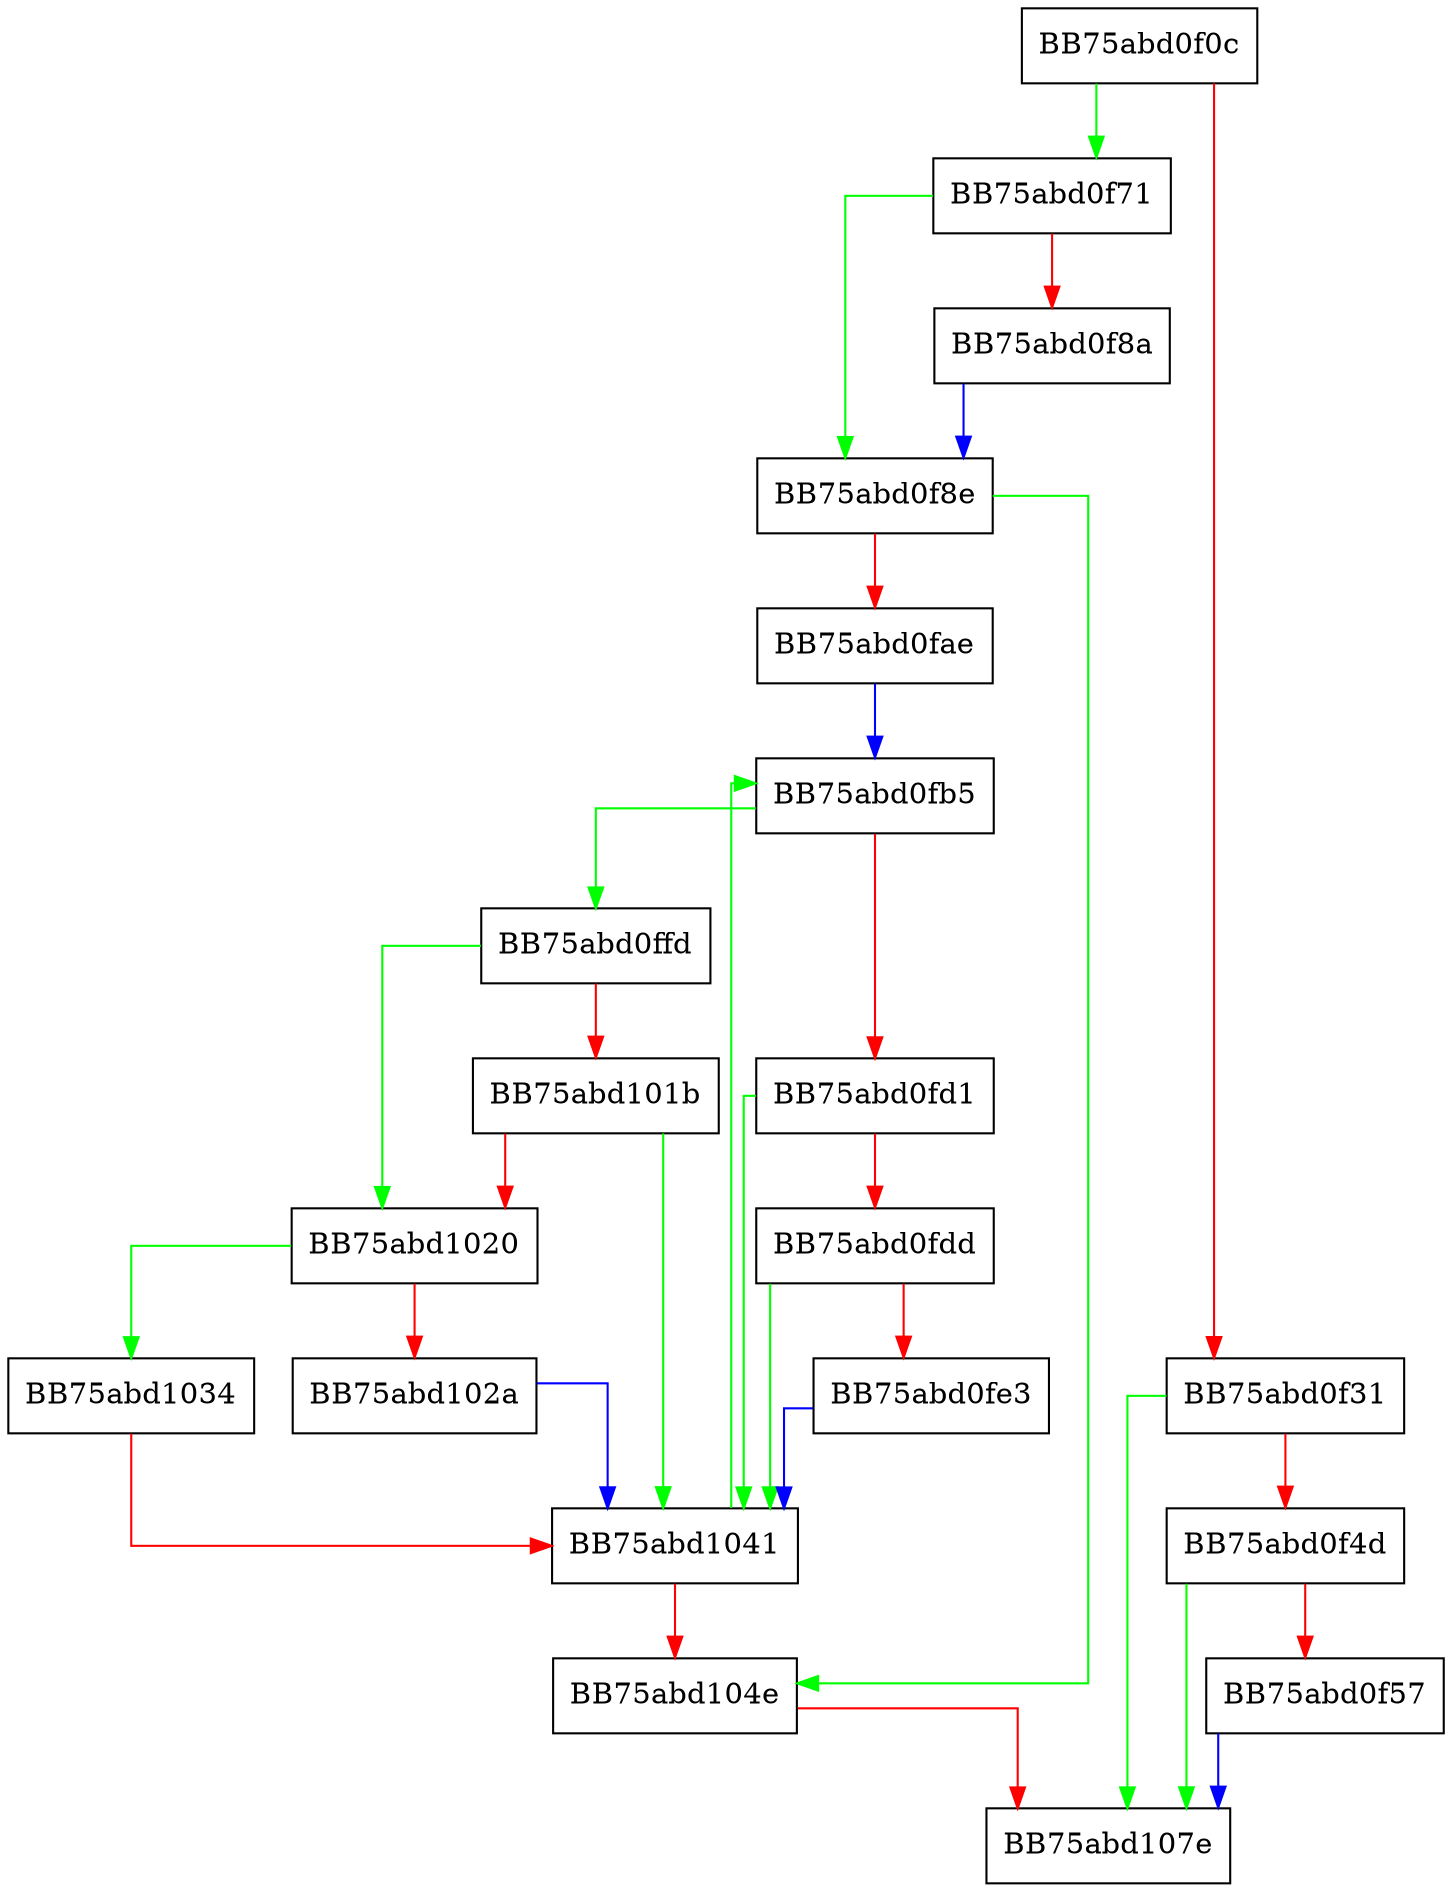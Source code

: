 digraph CalcRecordStats {
  node [shape="box"];
  graph [splines=ortho];
  BB75abd0f0c -> BB75abd0f71 [color="green"];
  BB75abd0f0c -> BB75abd0f31 [color="red"];
  BB75abd0f31 -> BB75abd107e [color="green"];
  BB75abd0f31 -> BB75abd0f4d [color="red"];
  BB75abd0f4d -> BB75abd107e [color="green"];
  BB75abd0f4d -> BB75abd0f57 [color="red"];
  BB75abd0f57 -> BB75abd107e [color="blue"];
  BB75abd0f71 -> BB75abd0f8e [color="green"];
  BB75abd0f71 -> BB75abd0f8a [color="red"];
  BB75abd0f8a -> BB75abd0f8e [color="blue"];
  BB75abd0f8e -> BB75abd104e [color="green"];
  BB75abd0f8e -> BB75abd0fae [color="red"];
  BB75abd0fae -> BB75abd0fb5 [color="blue"];
  BB75abd0fb5 -> BB75abd0ffd [color="green"];
  BB75abd0fb5 -> BB75abd0fd1 [color="red"];
  BB75abd0fd1 -> BB75abd1041 [color="green"];
  BB75abd0fd1 -> BB75abd0fdd [color="red"];
  BB75abd0fdd -> BB75abd1041 [color="green"];
  BB75abd0fdd -> BB75abd0fe3 [color="red"];
  BB75abd0fe3 -> BB75abd1041 [color="blue"];
  BB75abd0ffd -> BB75abd1020 [color="green"];
  BB75abd0ffd -> BB75abd101b [color="red"];
  BB75abd101b -> BB75abd1041 [color="green"];
  BB75abd101b -> BB75abd1020 [color="red"];
  BB75abd1020 -> BB75abd1034 [color="green"];
  BB75abd1020 -> BB75abd102a [color="red"];
  BB75abd102a -> BB75abd1041 [color="blue"];
  BB75abd1034 -> BB75abd1041 [color="red"];
  BB75abd1041 -> BB75abd0fb5 [color="green"];
  BB75abd1041 -> BB75abd104e [color="red"];
  BB75abd104e -> BB75abd107e [color="red"];
}